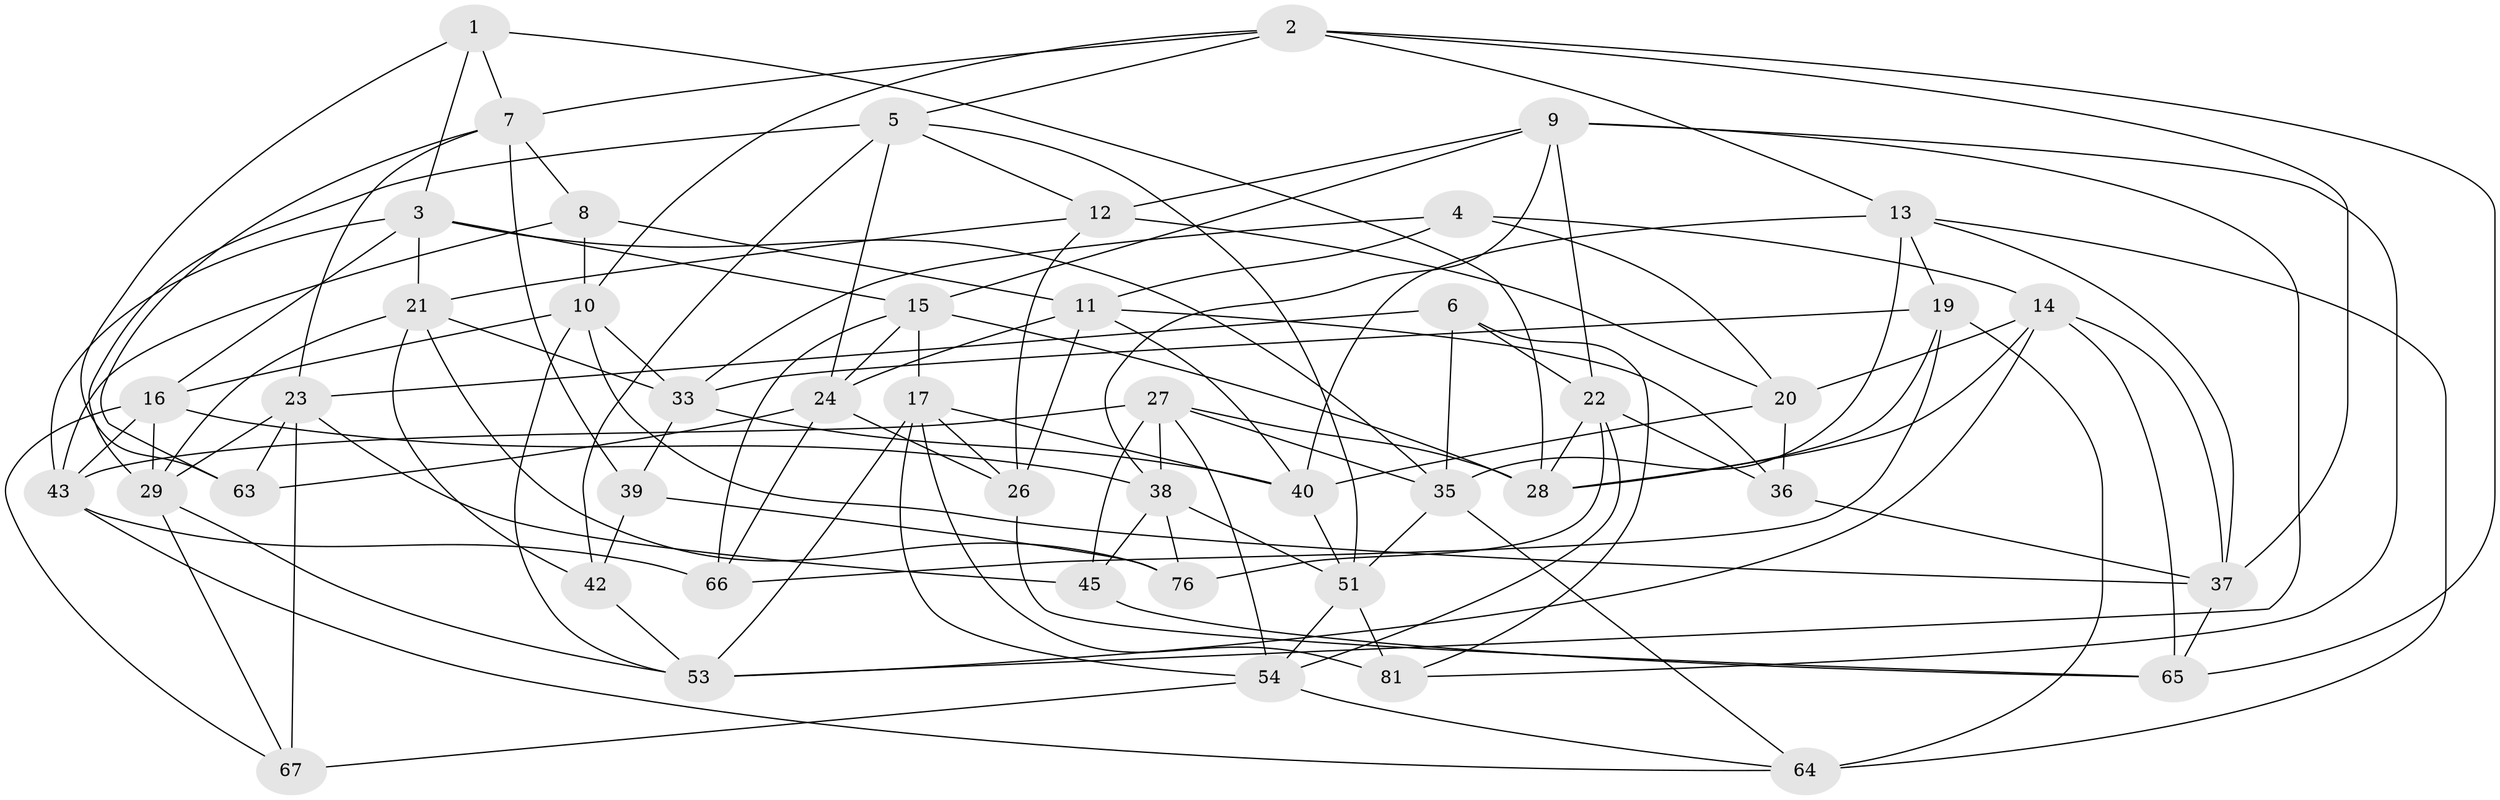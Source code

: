 // Generated by graph-tools (version 1.1) at 2025/24/03/03/25 07:24:22]
// undirected, 47 vertices, 125 edges
graph export_dot {
graph [start="1"]
  node [color=gray90,style=filled];
  1;
  2 [super="+18"];
  3 [super="+72"];
  4;
  5 [super="+59"];
  6;
  7 [super="+79"];
  8;
  9 [super="+52"];
  10 [super="+60"];
  11 [super="+32"];
  12 [super="+44"];
  13 [super="+25"];
  14 [super="+56"];
  15 [super="+78"];
  16 [super="+30"];
  17 [super="+48"];
  19 [super="+46"];
  20 [super="+50"];
  21 [super="+34"];
  22 [super="+31"];
  23 [super="+49"];
  24 [super="+57"];
  26 [super="+47"];
  27 [super="+55"];
  28 [super="+74"];
  29 [super="+41"];
  33 [super="+80"];
  35 [super="+69"];
  36;
  37 [super="+71"];
  38 [super="+68"];
  39;
  40 [super="+62"];
  42;
  43 [super="+75"];
  45;
  51 [super="+61"];
  53 [super="+70"];
  54 [super="+58"];
  63;
  64 [super="+73"];
  65 [super="+77"];
  66;
  67;
  76;
  81;
  1 -- 63;
  1 -- 3;
  1 -- 7;
  1 -- 28;
  2 -- 7;
  2 -- 13;
  2 -- 5;
  2 -- 10;
  2 -- 65;
  2 -- 37;
  3 -- 16;
  3 -- 21;
  3 -- 43;
  3 -- 35;
  3 -- 15;
  4 -- 33;
  4 -- 20;
  4 -- 11;
  4 -- 14;
  5 -- 51;
  5 -- 12;
  5 -- 24;
  5 -- 42;
  5 -- 29;
  6 -- 35;
  6 -- 81;
  6 -- 23;
  6 -- 22;
  7 -- 8;
  7 -- 63;
  7 -- 39;
  7 -- 23;
  8 -- 10;
  8 -- 11;
  8 -- 43;
  9 -- 53;
  9 -- 22;
  9 -- 81;
  9 -- 12;
  9 -- 38;
  9 -- 15;
  10 -- 16;
  10 -- 37;
  10 -- 33;
  10 -- 53;
  11 -- 40;
  11 -- 24;
  11 -- 26;
  11 -- 36;
  12 -- 20 [weight=2];
  12 -- 21;
  12 -- 26;
  13 -- 35;
  13 -- 40;
  13 -- 64;
  13 -- 19;
  13 -- 37;
  14 -- 37;
  14 -- 65;
  14 -- 20;
  14 -- 28;
  14 -- 53;
  15 -- 17;
  15 -- 66;
  15 -- 28;
  15 -- 24;
  16 -- 29;
  16 -- 67;
  16 -- 38;
  16 -- 43;
  17 -- 40;
  17 -- 54;
  17 -- 81;
  17 -- 26;
  17 -- 53;
  19 -- 64 [weight=2];
  19 -- 66;
  19 -- 33;
  19 -- 28;
  20 -- 36;
  20 -- 40;
  21 -- 33;
  21 -- 42;
  21 -- 76;
  21 -- 29;
  22 -- 36;
  22 -- 28;
  22 -- 76;
  22 -- 54;
  23 -- 63;
  23 -- 67;
  23 -- 45;
  23 -- 29;
  24 -- 26;
  24 -- 66;
  24 -- 63;
  26 -- 65 [weight=2];
  27 -- 35;
  27 -- 54;
  27 -- 43;
  27 -- 28;
  27 -- 45;
  27 -- 38;
  29 -- 67;
  29 -- 53;
  33 -- 39;
  33 -- 40;
  35 -- 64;
  35 -- 51;
  36 -- 37;
  37 -- 65;
  38 -- 51;
  38 -- 76;
  38 -- 45;
  39 -- 42;
  39 -- 76;
  40 -- 51;
  42 -- 53;
  43 -- 66;
  43 -- 64;
  45 -- 65;
  51 -- 81;
  51 -- 54;
  54 -- 67;
  54 -- 64;
}
